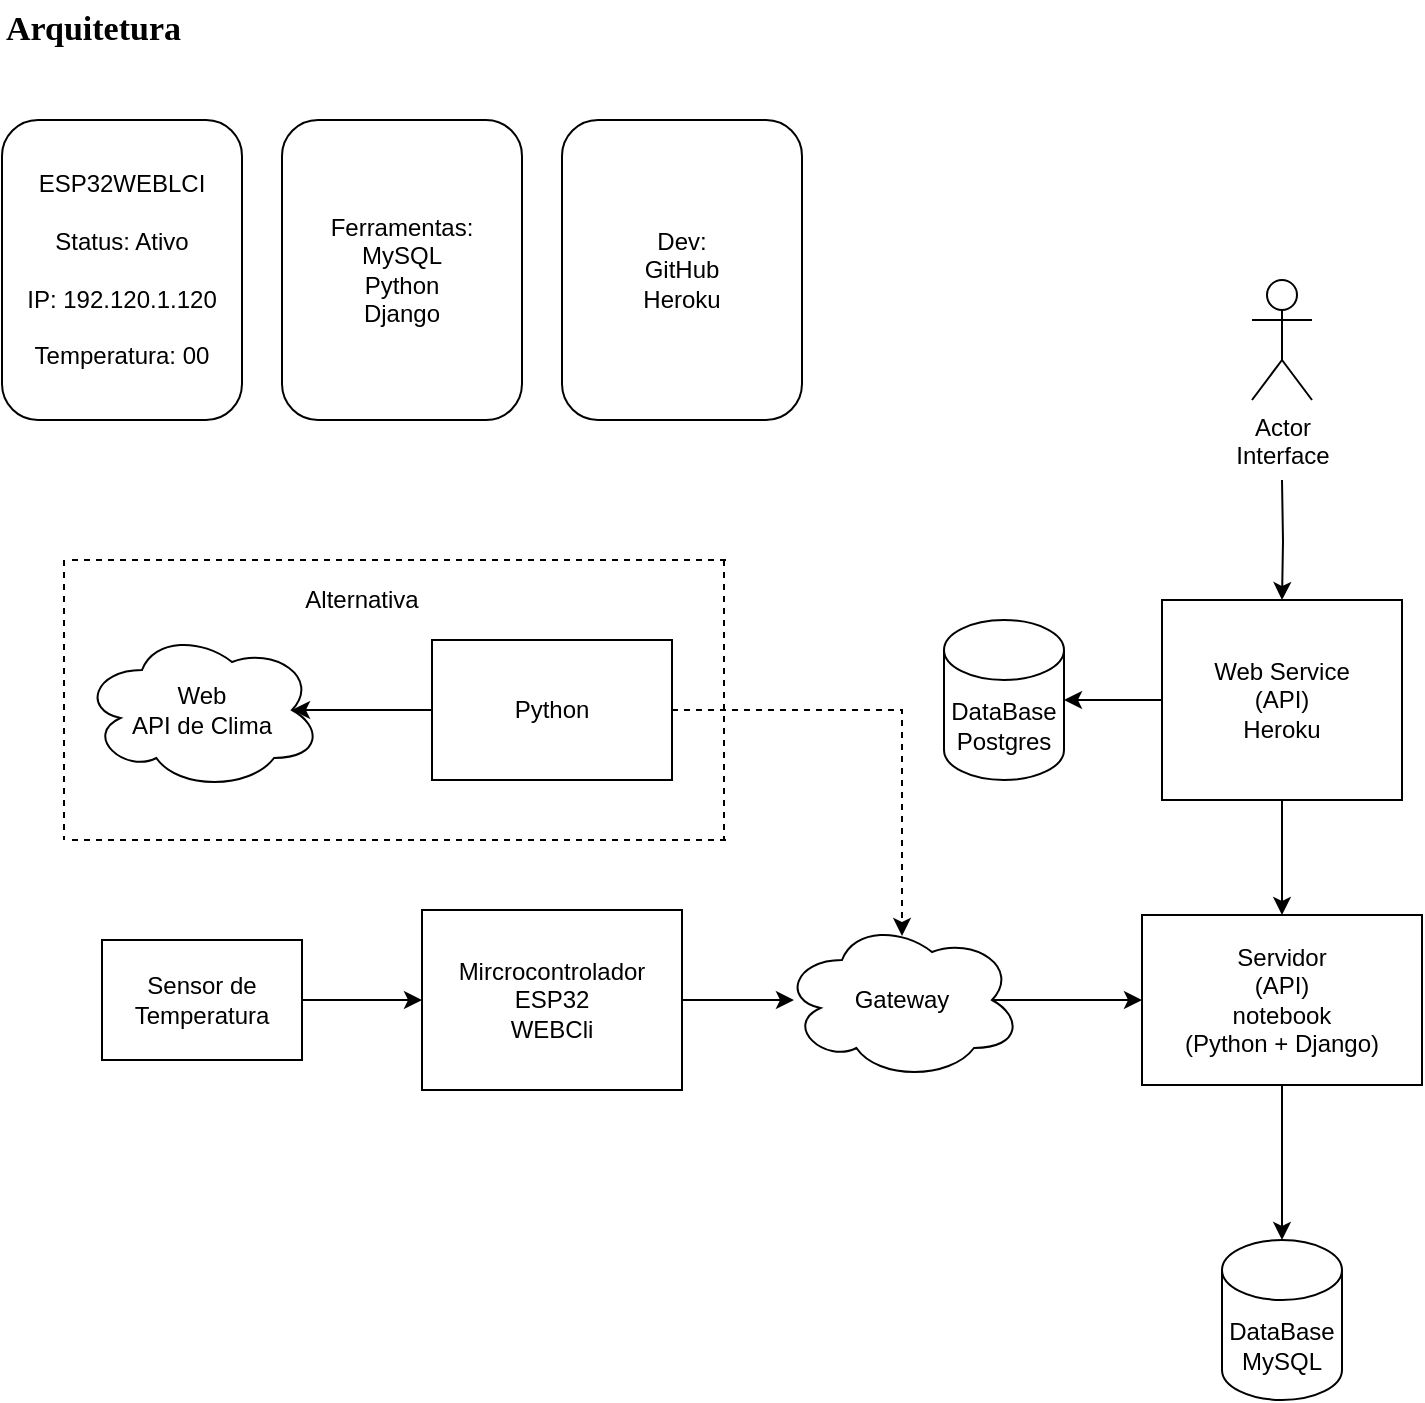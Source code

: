 <mxfile version="14.5.10" type="device" pages="3"><diagram id="IP0HR63kK5pT0iLr6r2Z" name="Arquitetura"><mxGraphModel dx="1420" dy="834" grid="1" gridSize="10" guides="1" tooltips="1" connect="1" arrows="1" fold="1" page="1" pageScale="1" pageWidth="827" pageHeight="1169" math="0" shadow="0"><root><mxCell id="0"/><mxCell id="1" parent="0"/><mxCell id="RTmO32pi_aInrslw0Jnr-1" value="ESP32WEBLCI&lt;br&gt;&lt;br&gt;Status: Ativo&lt;br&gt;&lt;br&gt;IP: 192.120.1.120&lt;br&gt;&lt;br&gt;Temperatura: 00" style="rounded=1;whiteSpace=wrap;html=1;" parent="1" vertex="1"><mxGeometry x="59" y="80" width="120" height="150" as="geometry"/></mxCell><mxCell id="RTmO32pi_aInrslw0Jnr-2" value="Ferramentas:&lt;br&gt;MySQL&lt;br&gt;Python&lt;br&gt;Django" style="rounded=1;whiteSpace=wrap;html=1;" parent="1" vertex="1"><mxGeometry x="199" y="80" width="120" height="150" as="geometry"/></mxCell><mxCell id="RTmO32pi_aInrslw0Jnr-3" value="Dev:&lt;br&gt;GitHub&lt;br&gt;Heroku" style="rounded=1;whiteSpace=wrap;html=1;" parent="1" vertex="1"><mxGeometry x="339" y="80" width="120" height="150" as="geometry"/></mxCell><mxCell id="RTmO32pi_aInrslw0Jnr-4" style="edgeStyle=orthogonalEdgeStyle;rounded=0;orthogonalLoop=1;jettySize=auto;html=1;exitX=1;exitY=0.5;exitDx=0;exitDy=0;entryX=0;entryY=0.5;entryDx=0;entryDy=0;" parent="1" source="RTmO32pi_aInrslw0Jnr-5" target="RTmO32pi_aInrslw0Jnr-7" edge="1"><mxGeometry relative="1" as="geometry"/></mxCell><mxCell id="RTmO32pi_aInrslw0Jnr-5" value="Sensor de Temperatura" style="rounded=0;whiteSpace=wrap;html=1;" parent="1" vertex="1"><mxGeometry x="109" y="490" width="100" height="60" as="geometry"/></mxCell><mxCell id="RTmO32pi_aInrslw0Jnr-6" style="edgeStyle=orthogonalEdgeStyle;rounded=0;orthogonalLoop=1;jettySize=auto;html=1;exitX=1;exitY=0.5;exitDx=0;exitDy=0;entryX=0.05;entryY=0.5;entryDx=0;entryDy=0;entryPerimeter=0;" parent="1" source="RTmO32pi_aInrslw0Jnr-7" target="RTmO32pi_aInrslw0Jnr-9" edge="1"><mxGeometry relative="1" as="geometry"/></mxCell><mxCell id="RTmO32pi_aInrslw0Jnr-7" value="Mircrocontrolador&lt;br&gt;ESP32&lt;br&gt;WEBCli" style="rounded=0;whiteSpace=wrap;html=1;" parent="1" vertex="1"><mxGeometry x="269" y="475" width="130" height="90" as="geometry"/></mxCell><mxCell id="RTmO32pi_aInrslw0Jnr-8" style="edgeStyle=orthogonalEdgeStyle;rounded=0;orthogonalLoop=1;jettySize=auto;html=1;exitX=0.875;exitY=0.5;exitDx=0;exitDy=0;exitPerimeter=0;entryX=0;entryY=0.5;entryDx=0;entryDy=0;" parent="1" source="RTmO32pi_aInrslw0Jnr-9" target="RTmO32pi_aInrslw0Jnr-11" edge="1"><mxGeometry relative="1" as="geometry"/></mxCell><mxCell id="RTmO32pi_aInrslw0Jnr-9" value="Gateway" style="ellipse;shape=cloud;whiteSpace=wrap;html=1;" parent="1" vertex="1"><mxGeometry x="449" y="480" width="120" height="80" as="geometry"/></mxCell><mxCell id="RTmO32pi_aInrslw0Jnr-10" style="edgeStyle=orthogonalEdgeStyle;rounded=0;orthogonalLoop=1;jettySize=auto;html=1;" parent="1" source="RTmO32pi_aInrslw0Jnr-11" target="RTmO32pi_aInrslw0Jnr-12" edge="1"><mxGeometry relative="1" as="geometry"/></mxCell><mxCell id="RTmO32pi_aInrslw0Jnr-11" value="Servidor&lt;br&gt;(API)&lt;br&gt;notebook&lt;br&gt;(Python + Django)" style="rounded=0;whiteSpace=wrap;html=1;" parent="1" vertex="1"><mxGeometry x="629" y="477.5" width="140" height="85" as="geometry"/></mxCell><mxCell id="RTmO32pi_aInrslw0Jnr-12" value="DataBase&lt;br&gt;MySQL" style="shape=cylinder3;whiteSpace=wrap;html=1;boundedLbl=1;backgroundOutline=1;size=15;" parent="1" vertex="1"><mxGeometry x="669" y="640" width="60" height="80" as="geometry"/></mxCell><mxCell id="RTmO32pi_aInrslw0Jnr-13" value="DataBase&lt;br&gt;Postgres" style="shape=cylinder3;whiteSpace=wrap;html=1;boundedLbl=1;backgroundOutline=1;size=15;" parent="1" vertex="1"><mxGeometry x="530" y="330" width="60" height="80" as="geometry"/></mxCell><mxCell id="RTmO32pi_aInrslw0Jnr-14" style="edgeStyle=orthogonalEdgeStyle;rounded=0;orthogonalLoop=1;jettySize=auto;html=1;exitX=0.5;exitY=1;exitDx=0;exitDy=0;entryX=0.5;entryY=0;entryDx=0;entryDy=0;" parent="1" source="RTmO32pi_aInrslw0Jnr-16" target="RTmO32pi_aInrslw0Jnr-11" edge="1"><mxGeometry relative="1" as="geometry"/></mxCell><mxCell id="RTmO32pi_aInrslw0Jnr-15" style="edgeStyle=orthogonalEdgeStyle;rounded=0;orthogonalLoop=1;jettySize=auto;html=1;exitX=0;exitY=0.5;exitDx=0;exitDy=0;entryX=1;entryY=0.5;entryDx=0;entryDy=0;entryPerimeter=0;" parent="1" source="RTmO32pi_aInrslw0Jnr-16" target="RTmO32pi_aInrslw0Jnr-13" edge="1"><mxGeometry relative="1" as="geometry"/></mxCell><mxCell id="RTmO32pi_aInrslw0Jnr-16" value="Web Service&lt;br&gt;(API)&lt;br&gt;Heroku" style="rounded=0;whiteSpace=wrap;html=1;" parent="1" vertex="1"><mxGeometry x="639" y="320" width="120" height="100" as="geometry"/></mxCell><mxCell id="RTmO32pi_aInrslw0Jnr-17" style="edgeStyle=orthogonalEdgeStyle;rounded=0;orthogonalLoop=1;jettySize=auto;html=1;" parent="1" target="RTmO32pi_aInrslw0Jnr-16" edge="1"><mxGeometry relative="1" as="geometry"><mxPoint x="699" y="260" as="sourcePoint"/></mxGeometry></mxCell><mxCell id="RTmO32pi_aInrslw0Jnr-18" value="Actor&lt;br&gt;Interface" style="shape=umlActor;verticalLabelPosition=bottom;verticalAlign=top;html=1;outlineConnect=0;" parent="1" vertex="1"><mxGeometry x="684" y="160" width="30" height="60" as="geometry"/></mxCell><mxCell id="RTmO32pi_aInrslw0Jnr-24" style="edgeStyle=orthogonalEdgeStyle;rounded=0;orthogonalLoop=1;jettySize=auto;html=1;exitX=1;exitY=0.5;exitDx=0;exitDy=0;entryX=0.5;entryY=0.1;entryDx=0;entryDy=0;entryPerimeter=0;dashed=1;" parent="1" source="RTmO32pi_aInrslw0Jnr-20" target="RTmO32pi_aInrslw0Jnr-9" edge="1"><mxGeometry relative="1" as="geometry"><mxPoint x="510" y="375" as="targetPoint"/></mxGeometry></mxCell><mxCell id="RTmO32pi_aInrslw0Jnr-25" style="edgeStyle=orthogonalEdgeStyle;rounded=0;orthogonalLoop=1;jettySize=auto;html=1;exitX=0;exitY=0.5;exitDx=0;exitDy=0;entryX=0.875;entryY=0.5;entryDx=0;entryDy=0;entryPerimeter=0;" parent="1" source="RTmO32pi_aInrslw0Jnr-20" target="RTmO32pi_aInrslw0Jnr-21" edge="1"><mxGeometry relative="1" as="geometry"/></mxCell><mxCell id="RTmO32pi_aInrslw0Jnr-20" value="Python" style="rounded=0;whiteSpace=wrap;html=1;" parent="1" vertex="1"><mxGeometry x="274" y="340" width="120" height="70" as="geometry"/></mxCell><mxCell id="RTmO32pi_aInrslw0Jnr-21" value="Web&lt;br&gt;API de Clima" style="ellipse;shape=cloud;whiteSpace=wrap;html=1;" parent="1" vertex="1"><mxGeometry x="99" y="335" width="120" height="80" as="geometry"/></mxCell><mxCell id="RTmO32pi_aInrslw0Jnr-27" value="" style="endArrow=none;dashed=1;html=1;" parent="1" edge="1"><mxGeometry width="50" height="50" relative="1" as="geometry"><mxPoint x="94" y="300" as="sourcePoint"/><mxPoint x="424" y="300" as="targetPoint"/></mxGeometry></mxCell><mxCell id="RTmO32pi_aInrslw0Jnr-28" value="" style="endArrow=none;dashed=1;html=1;" parent="1" edge="1"><mxGeometry width="50" height="50" relative="1" as="geometry"><mxPoint x="94" y="440" as="sourcePoint"/><mxPoint x="424" y="440" as="targetPoint"/></mxGeometry></mxCell><mxCell id="RTmO32pi_aInrslw0Jnr-29" value="" style="endArrow=none;dashed=1;html=1;" parent="1" edge="1"><mxGeometry width="50" height="50" relative="1" as="geometry"><mxPoint x="90" y="300" as="sourcePoint"/><mxPoint x="90" y="440" as="targetPoint"/></mxGeometry></mxCell><mxCell id="RTmO32pi_aInrslw0Jnr-30" value="" style="endArrow=none;dashed=1;html=1;" parent="1" edge="1"><mxGeometry width="50" height="50" relative="1" as="geometry"><mxPoint x="420" y="300" as="sourcePoint"/><mxPoint x="420" y="440" as="targetPoint"/></mxGeometry></mxCell><mxCell id="RTmO32pi_aInrslw0Jnr-32" value="Alternativa" style="text;html=1;strokeColor=none;fillColor=none;align=center;verticalAlign=middle;whiteSpace=wrap;rounded=0;" parent="1" vertex="1"><mxGeometry x="219" y="310" width="40" height="20" as="geometry"/></mxCell><mxCell id="jBQIXZimiCUb81i1z7L7-1" value="Arquitetura" style="text;html=1;strokeColor=none;fillColor=none;align=left;verticalAlign=middle;whiteSpace=wrap;rounded=0;fontFamily=Times New Roman;fontSize=17;fontStyle=1" parent="1" vertex="1"><mxGeometry x="59" y="20" width="181" height="30" as="geometry"/></mxCell></root></mxGraphModel></diagram><diagram id="zIsyNbz7nFn10LzKUWOA" name="Lista de Componentes"><mxGraphModel dx="1420" dy="834" grid="1" gridSize="10" guides="1" tooltips="1" connect="1" arrows="1" fold="1" page="1" pageScale="1" pageWidth="827" pageHeight="1169" math="0" shadow="0"><root><mxCell id="OsrcPI9pEqbhYdgRbYYV-0"/><mxCell id="OsrcPI9pEqbhYdgRbYYV-1" parent="OsrcPI9pEqbhYdgRbYYV-0"/><mxCell id="NtQBCL2gllRVRLxc1CHC-1" value="&lt;h1&gt;Lista de Componentes&lt;/h1&gt;&lt;div&gt;&lt;div style=&quot;font-size: medium&quot;&gt;&lt;table width=&quot;416&quot; style=&quot;border-collapse: collapse ; width: 312pt&quot;&gt;&lt;colgroup&gt;&lt;col width=&quot;321&quot; style=&quot;width: 241pt&quot;&gt;&lt;col width=&quot;95&quot; style=&quot;width: 71pt&quot;&gt;&lt;/colgroup&gt;&lt;tbody&gt;&lt;tr style=&quot;height: 15pt&quot;&gt;&lt;td width=&quot;321&quot; height=&quot;20&quot; class=&quot;xl16&quot; style=&quot;padding-top: 1px ; padding-right: 1px ; padding-left: 1px ; font-size: 11pt ; font-family: &amp;#34;arial&amp;#34; ; vertical-align: bottom ; border: 0.5pt solid black ; width: 241pt ; height: 15pt&quot;&gt;Lista de componentes&lt;/td&gt;&lt;td width=&quot;95&quot; class=&quot;xl16&quot; style=&quot;padding-top: 1px ; padding-right: 1px ; padding-left: 1px ; font-size: 11pt ; font-family: &amp;#34;arial&amp;#34; ; vertical-align: bottom ; border: 0.5pt solid black ; width: 71pt&quot;&gt;Quantidade&lt;/td&gt;&lt;/tr&gt;&lt;tr style=&quot;height: 15pt&quot;&gt;&lt;td height=&quot;20&quot; class=&quot;xl16&quot; style=&quot;padding-top: 1px ; padding-right: 1px ; padding-left: 1px ; font-size: 11pt ; font-family: &amp;#34;arial&amp;#34; ; vertical-align: bottom ; border: 0.5pt solid black ; height: 15pt&quot;&gt;ESP32 / Arduino&lt;/td&gt;&lt;td class=&quot;xl16&quot; align=&quot;right&quot; style=&quot;padding-top: 1px ; padding-right: 1px ; padding-left: 1px ; font-size: 11pt ; font-family: &amp;#34;arial&amp;#34; ; vertical-align: bottom ; border: 0.5pt solid black&quot;&gt;1&lt;/td&gt;&lt;/tr&gt;&lt;tr style=&quot;height: 15pt&quot;&gt;&lt;td height=&quot;20&quot; class=&quot;xl16&quot; style=&quot;padding-top: 1px ; padding-right: 1px ; padding-left: 1px ; font-size: 11pt ; font-family: &amp;#34;arial&amp;#34; ; vertical-align: bottom ; border: 0.5pt solid black ; height: 15pt&quot;&gt;Cabo micro-usb&lt;/td&gt;&lt;td class=&quot;xl16&quot; align=&quot;right&quot; style=&quot;padding-top: 1px ; padding-right: 1px ; padding-left: 1px ; font-size: 11pt ; font-family: &amp;#34;arial&amp;#34; ; vertical-align: bottom ; border: 0.5pt solid black&quot;&gt;1&lt;/td&gt;&lt;/tr&gt;&lt;tr style=&quot;height: 15pt&quot;&gt;&lt;td height=&quot;20&quot; class=&quot;xl16&quot; style=&quot;padding-top: 1px ; padding-right: 1px ; padding-left: 1px ; font-size: 11pt ; font-family: &amp;#34;arial&amp;#34; ; vertical-align: bottom ; border: 0.5pt solid black ; height: 15pt&quot;&gt;Protoboard pequeno&lt;/td&gt;&lt;td class=&quot;xl16&quot; align=&quot;right&quot; style=&quot;padding-top: 1px ; padding-right: 1px ; padding-left: 1px ; font-size: 11pt ; font-family: &amp;#34;arial&amp;#34; ; vertical-align: bottom ; border: 0.5pt solid black&quot;&gt;1&lt;/td&gt;&lt;/tr&gt;&lt;tr style=&quot;height: 15pt&quot;&gt;&lt;td height=&quot;20&quot; class=&quot;xl16&quot; style=&quot;padding-top: 1px ; padding-right: 1px ; padding-left: 1px ; font-size: 11pt ; font-family: &amp;#34;arial&amp;#34; ; vertical-align: bottom ; border: 0.5pt solid black ; height: 15pt&quot;&gt;Sensor de temperatura LM35 / Dallas 18B20D&lt;/td&gt;&lt;td class=&quot;xl16&quot; align=&quot;right&quot; style=&quot;padding-top: 1px ; padding-right: 1px ; padding-left: 1px ; font-size: 11pt ; font-family: &amp;#34;arial&amp;#34; ; vertical-align: bottom ; border: 0.5pt solid black&quot;&gt;1&lt;/td&gt;&lt;/tr&gt;&lt;tr style=&quot;height: 15pt&quot;&gt;&lt;td height=&quot;20&quot; class=&quot;xl16&quot; style=&quot;padding-top: 1px ; padding-right: 1px ; padding-left: 1px ; font-size: 11pt ; font-family: &amp;#34;arial&amp;#34; ; vertical-align: bottom ; border: 0.5pt solid black ; height: 15pt&quot;&gt;Fios de conexão&lt;/td&gt;&lt;td class=&quot;xl16&quot; align=&quot;right&quot; style=&quot;padding-top: 1px ; padding-right: 1px ; padding-left: 1px ; font-size: 11pt ; font-family: &amp;#34;arial&amp;#34; ; vertical-align: bottom ; border: 0.5pt solid black&quot;&gt;3&lt;/td&gt;&lt;/tr&gt;&lt;/tbody&gt;&lt;/table&gt;&lt;/div&gt;&lt;/div&gt;" style="text;html=1;strokeColor=none;fillColor=none;spacing=5;spacingTop=-20;whiteSpace=wrap;overflow=hidden;rounded=0;fontFamily=Times New Roman;" parent="OsrcPI9pEqbhYdgRbYYV-1" vertex="1"><mxGeometry x="40" y="40" width="450" height="260" as="geometry"/></mxCell></root></mxGraphModel></diagram><diagram id="Nz_fHxoM-VvUDRIM9v-o" name="Kanban"><mxGraphModel dx="1420" dy="834" grid="1" gridSize="10" guides="1" tooltips="1" connect="1" arrows="1" fold="1" page="1" pageScale="1" pageWidth="827" pageHeight="1169" math="0" shadow="0"><root><mxCell id="G2vQIidAb8RTTnYCBhiH-0"/><mxCell id="G2vQIidAb8RTTnYCBhiH-1" parent="G2vQIidAb8RTTnYCBhiH-0"/><mxCell id="xhgMhJKfHDVPEzbDlkut-2" value="" style="endArrow=none;html=1;fontFamily=Times New Roman;fontSize=17;" parent="G2vQIidAb8RTTnYCBhiH-1" edge="1"><mxGeometry width="50" height="50" relative="1" as="geometry"><mxPoint x="160" y="700" as="sourcePoint"/><mxPoint x="160" y="60" as="targetPoint"/></mxGeometry></mxCell><mxCell id="xhgMhJKfHDVPEzbDlkut-3" value="" style="endArrow=none;html=1;fontFamily=Times New Roman;fontSize=17;" parent="G2vQIidAb8RTTnYCBhiH-1" edge="1"><mxGeometry width="50" height="50" relative="1" as="geometry"><mxPoint x="320" y="700" as="sourcePoint"/><mxPoint x="320" y="60" as="targetPoint"/></mxGeometry></mxCell><mxCell id="xhgMhJKfHDVPEzbDlkut-4" value="" style="endArrow=none;html=1;fontFamily=Times New Roman;fontSize=17;" parent="G2vQIidAb8RTTnYCBhiH-1" edge="1"><mxGeometry width="50" height="50" relative="1" as="geometry"><mxPoint x="480" y="700" as="sourcePoint"/><mxPoint x="480" y="60" as="targetPoint"/></mxGeometry></mxCell><mxCell id="xhgMhJKfHDVPEzbDlkut-5" value="" style="endArrow=none;html=1;fontFamily=Times New Roman;fontSize=17;" parent="G2vQIidAb8RTTnYCBhiH-1" edge="1"><mxGeometry width="50" height="50" relative="1" as="geometry"><mxPoint x="640" y="700" as="sourcePoint"/><mxPoint x="640" y="60" as="targetPoint"/></mxGeometry></mxCell><mxCell id="xhgMhJKfHDVPEzbDlkut-6" value="&lt;b&gt;Backlog&lt;/b&gt;" style="text;html=1;strokeColor=none;fillColor=none;align=center;verticalAlign=middle;whiteSpace=wrap;rounded=0;fontFamily=Times New Roman;fontSize=17;" parent="G2vQIidAb8RTTnYCBhiH-1" vertex="1"><mxGeometry x="20" y="70" width="120" height="30" as="geometry"/></mxCell><mxCell id="xhgMhJKfHDVPEzbDlkut-7" value="&lt;b&gt;Em Execução&lt;/b&gt;" style="text;html=1;strokeColor=none;fillColor=none;align=center;verticalAlign=middle;whiteSpace=wrap;rounded=0;fontFamily=Times New Roman;fontSize=17;" parent="G2vQIidAb8RTTnYCBhiH-1" vertex="1"><mxGeometry x="180" y="70" width="120" height="30" as="geometry"/></mxCell><mxCell id="xhgMhJKfHDVPEzbDlkut-8" value="&lt;b&gt;Teste&lt;/b&gt;" style="text;html=1;strokeColor=none;fillColor=none;align=center;verticalAlign=middle;whiteSpace=wrap;rounded=0;fontFamily=Times New Roman;fontSize=17;" parent="G2vQIidAb8RTTnYCBhiH-1" vertex="1"><mxGeometry x="340" y="70" width="120" height="30" as="geometry"/></mxCell><mxCell id="xhgMhJKfHDVPEzbDlkut-9" value="&lt;b&gt;Impedimento&lt;/b&gt;" style="text;html=1;strokeColor=none;fillColor=none;align=center;verticalAlign=middle;whiteSpace=wrap;rounded=0;fontFamily=Times New Roman;fontSize=17;" parent="G2vQIidAb8RTTnYCBhiH-1" vertex="1"><mxGeometry x="500" y="70" width="120" height="30" as="geometry"/></mxCell><mxCell id="xhgMhJKfHDVPEzbDlkut-10" value="&lt;b&gt;Feito&lt;/b&gt;" style="text;html=1;strokeColor=none;fillColor=none;align=center;verticalAlign=middle;whiteSpace=wrap;rounded=0;fontFamily=Times New Roman;fontSize=17;" parent="G2vQIidAb8RTTnYCBhiH-1" vertex="1"><mxGeometry x="660" y="70" width="120" height="30" as="geometry"/></mxCell><mxCell id="xhgMhJKfHDVPEzbDlkut-11" value="&lt;font style=&quot;font-size: 12px&quot;&gt;Implementar o firmware do esp32&lt;br&gt;Tempo estimado: 45 min&lt;br&gt;Tempo gasto: 0 min&lt;br&gt;Percentual: 0%&lt;br&gt;Responsável: Marcio&lt;br&gt;&lt;/font&gt;" style="rounded=1;whiteSpace=wrap;html=1;fontFamily=Times New Roman;fontSize=17;align=center;" parent="G2vQIidAb8RTTnYCBhiH-1" vertex="1"><mxGeometry x="10" y="110" width="140" height="140" as="geometry"/></mxCell><mxCell id="xhgMhJKfHDVPEzbDlkut-12" value="&lt;font style=&quot;font-size: 12px&quot;&gt;Adicionar esp32 na rede e criar o seu web service de status&lt;br&gt;Tempo estimado: 1h 30min&lt;br&gt;Tempo gasto: 0 min&lt;br&gt;Percentual: 0%&lt;br&gt;Responsável: Marcio&lt;br&gt;&lt;/font&gt;" style="rounded=1;whiteSpace=wrap;html=1;fontFamily=Times New Roman;fontSize=17;align=center;" parent="G2vQIidAb8RTTnYCBhiH-1" vertex="1"><mxGeometry x="10" y="260" width="140" height="150" as="geometry"/></mxCell><mxCell id="xhgMhJKfHDVPEzbDlkut-13" value="&lt;font style=&quot;font-size: 12px&quot;&gt;Especificar o tempo máximo de armazenamento quando não estiver conectado&lt;br&gt;Tempo estimado: 30 min&lt;br&gt;Tempo gasto: 0 min&lt;br&gt;Percentual: 0%&lt;br&gt;Responsável: Marcio&lt;br&gt;&lt;/font&gt;" style="rounded=1;whiteSpace=wrap;html=1;fontFamily=Times New Roman;fontSize=17;align=center;" parent="G2vQIidAb8RTTnYCBhiH-1" vertex="1"><mxGeometry x="10" y="420" width="140" height="160" as="geometry"/></mxCell><mxCell id="4ZnWuQZKtjz-3eoRaGAx-0" value="&lt;b&gt;&lt;font style=&quot;font-size: 19px&quot;&gt;Kanban&lt;/font&gt;&lt;/b&gt;" style="text;html=1;strokeColor=none;fillColor=none;align=center;verticalAlign=middle;whiteSpace=wrap;rounded=0;fontFamily=Times New Roman;fontSize=17;" parent="G2vQIidAb8RTTnYCBhiH-1" vertex="1"><mxGeometry x="30" y="10" width="160" height="30" as="geometry"/></mxCell><mxCell id="4ZnWuQZKtjz-3eoRaGAx-1" value="&lt;font style=&quot;font-size: 12px&quot;&gt;Implementar os circuitos do sensor e esp32 no protoboard&lt;br&gt;Tempo estimado: 1h&lt;br&gt;Tempo gasto: 30 min&lt;br&gt;Percentual: 80%&lt;br&gt;Responsável: Marcio&lt;br&gt;&lt;/font&gt;" style="rounded=1;whiteSpace=wrap;html=1;fontFamily=Times New Roman;fontSize=17;align=center;fillColor=#d5e8d4;strokeColor=#82b366;" parent="G2vQIidAb8RTTnYCBhiH-1" vertex="1"><mxGeometry x="330" y="110" width="140" height="150" as="geometry"/></mxCell><mxCell id="4ZnWuQZKtjz-3eoRaGAx-2" value="&lt;font style=&quot;font-size: 12px&quot;&gt;Especificação da Arquitetura&lt;br&gt;Tempo estimado: 3h&lt;br&gt;Tempo gasto: 3h&lt;br&gt;Percentual: 100%&lt;br&gt;Responsável: Marcio&lt;br&gt;&lt;/font&gt;" style="rounded=1;whiteSpace=wrap;html=1;fontFamily=Times New Roman;fontSize=17;align=center;fillColor=#d5e8d4;strokeColor=#82b366;" parent="G2vQIidAb8RTTnYCBhiH-1" vertex="1"><mxGeometry x="650" y="105" width="140" height="125" as="geometry"/></mxCell><mxCell id="4ZnWuQZKtjz-3eoRaGAx-3" value="&lt;font style=&quot;font-size: 12px&quot;&gt;Lista de componentes&lt;br&gt;Tempo estimado: 30 min&lt;br&gt;Tempo gasto: 20 min&lt;br&gt;Percentual: 100%&lt;br&gt;Responsável: Marcio&lt;br&gt;&lt;/font&gt;" style="rounded=1;whiteSpace=wrap;html=1;fontFamily=Times New Roman;fontSize=17;align=center;fillColor=#d5e8d4;strokeColor=#82b366;" parent="G2vQIidAb8RTTnYCBhiH-1" vertex="1"><mxGeometry x="650" y="240" width="140" height="110" as="geometry"/></mxCell><mxCell id="4ZnWuQZKtjz-3eoRaGAx-4" value="&lt;font style=&quot;font-size: 12px&quot;&gt;Configurar esp32 para IDE do arduino&lt;br&gt;Tempo estimado: 1h 30 min&lt;br&gt;Tempo gasto: 1h&lt;br&gt;Percentual: 100%&lt;br&gt;Responsável: Marcio&lt;br&gt;&lt;/font&gt;" style="rounded=1;whiteSpace=wrap;html=1;fontFamily=Times New Roman;fontSize=17;align=center;fillColor=#fff2cc;strokeColor=#d6b656;" parent="G2vQIidAb8RTTnYCBhiH-1" vertex="1"><mxGeometry x="650" y="360" width="140" height="130" as="geometry"/></mxCell><mxCell id="4ZnWuQZKtjz-3eoRaGAx-6" value="&lt;font style=&quot;font-size: 12px&quot;&gt;Alternativa para não usar o arduino (Python)&lt;br&gt;Tempo estimado: 1h 30 min&lt;br&gt;Tempo gasto: 1h&lt;br&gt;Percentual: 100%&lt;br&gt;Responsável: Marcio&lt;br&gt;&lt;/font&gt;" style="rounded=1;whiteSpace=wrap;html=1;fontFamily=Times New Roman;fontSize=17;align=center;fillColor=#fff2cc;strokeColor=#d6b656;" parent="G2vQIidAb8RTTnYCBhiH-1" vertex="1"><mxGeometry x="650" y="500" width="140" height="130" as="geometry"/></mxCell><mxCell id="nPUcvtHXY9_1yhyDNdFx-0" value="" style="endArrow=none;html=1;fontFamily=Times New Roman;fontSize=17;" parent="G2vQIidAb8RTTnYCBhiH-1" edge="1"><mxGeometry width="50" height="50" relative="1" as="geometry"><mxPoint x="10" y="100" as="sourcePoint"/><mxPoint x="800" y="100" as="targetPoint"/></mxGeometry></mxCell></root></mxGraphModel></diagram></mxfile>